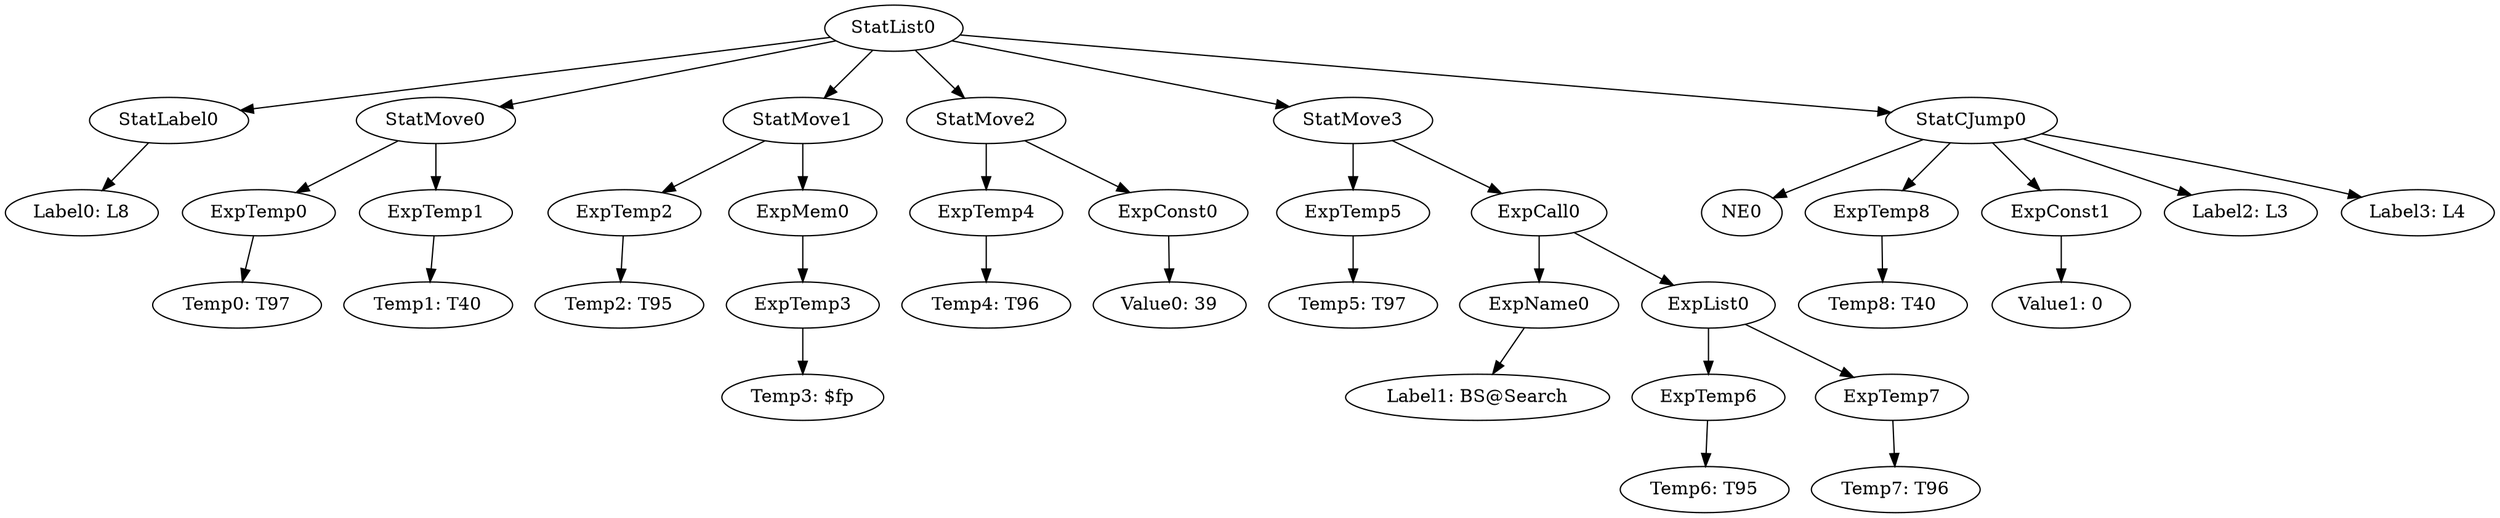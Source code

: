 digraph {
	ordering = out;
	StatCJump0 -> NE0;
	StatCJump0 -> ExpTemp8;
	StatCJump0 -> ExpConst1;
	StatCJump0 -> "Label2: L3";
	StatCJump0 -> "Label3: L4";
	ExpList0 -> ExpTemp6;
	ExpList0 -> ExpTemp7;
	ExpTemp6 -> "Temp6: T95";
	ExpTemp7 -> "Temp7: T96";
	ExpName0 -> "Label1: BS@Search";
	StatMove3 -> ExpTemp5;
	StatMove3 -> ExpCall0;
	ExpTemp5 -> "Temp5: T97";
	ExpConst0 -> "Value0: 39";
	StatMove0 -> ExpTemp0;
	StatMove0 -> ExpTemp1;
	ExpTemp0 -> "Temp0: T97";
	StatList0 -> StatLabel0;
	StatList0 -> StatMove0;
	StatList0 -> StatMove1;
	StatList0 -> StatMove2;
	StatList0 -> StatMove3;
	StatList0 -> StatCJump0;
	StatLabel0 -> "Label0: L8";
	StatMove2 -> ExpTemp4;
	StatMove2 -> ExpConst0;
	ExpTemp2 -> "Temp2: T95";
	ExpTemp3 -> "Temp3: $fp";
	ExpTemp1 -> "Temp1: T40";
	ExpConst1 -> "Value1: 0";
	StatMove1 -> ExpTemp2;
	StatMove1 -> ExpMem0;
	ExpTemp8 -> "Temp8: T40";
	ExpMem0 -> ExpTemp3;
	ExpCall0 -> ExpName0;
	ExpCall0 -> ExpList0;
	ExpTemp4 -> "Temp4: T96";
}

